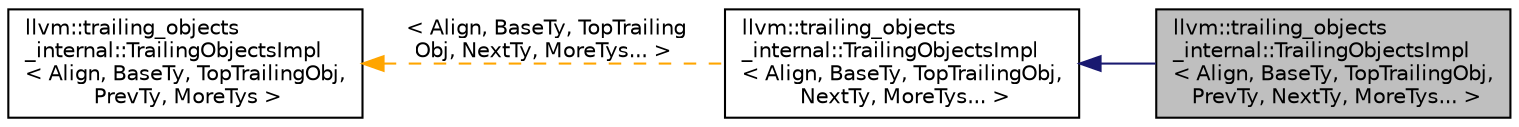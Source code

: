 digraph "llvm::trailing_objects_internal::TrailingObjectsImpl&lt; Align, BaseTy, TopTrailingObj, PrevTy, NextTy, MoreTys... &gt;"
{
 // LATEX_PDF_SIZE
  bgcolor="transparent";
  edge [fontname="Helvetica",fontsize="10",labelfontname="Helvetica",labelfontsize="10"];
  node [fontname="Helvetica",fontsize="10",shape=record];
  rankdir="LR";
  Node1 [label="llvm::trailing_objects\l_internal::TrailingObjectsImpl\l\< Align, BaseTy, TopTrailingObj,\l PrevTy, NextTy, MoreTys... \>",height=0.2,width=0.4,color="black", fillcolor="grey75", style="filled", fontcolor="black",tooltip=" "];
  Node2 -> Node1 [dir="back",color="midnightblue",fontsize="10",style="solid",fontname="Helvetica"];
  Node2 [label="llvm::trailing_objects\l_internal::TrailingObjectsImpl\l\< Align, BaseTy, TopTrailingObj,\l NextTy, MoreTys... \>",height=0.2,width=0.4,color="black",URL="$classllvm_1_1trailing__objects__internal_1_1TrailingObjectsImpl.html",tooltip=" "];
  Node3 -> Node2 [dir="back",color="orange",fontsize="10",style="dashed",label=" \< Align, BaseTy, TopTrailing\lObj, NextTy, MoreTys... \>" ,fontname="Helvetica"];
  Node3 [label="llvm::trailing_objects\l_internal::TrailingObjectsImpl\l\< Align, BaseTy, TopTrailingObj,\l PrevTy, MoreTys \>",height=0.2,width=0.4,color="black",URL="$classllvm_1_1trailing__objects__internal_1_1TrailingObjectsImpl.html",tooltip=" "];
}
